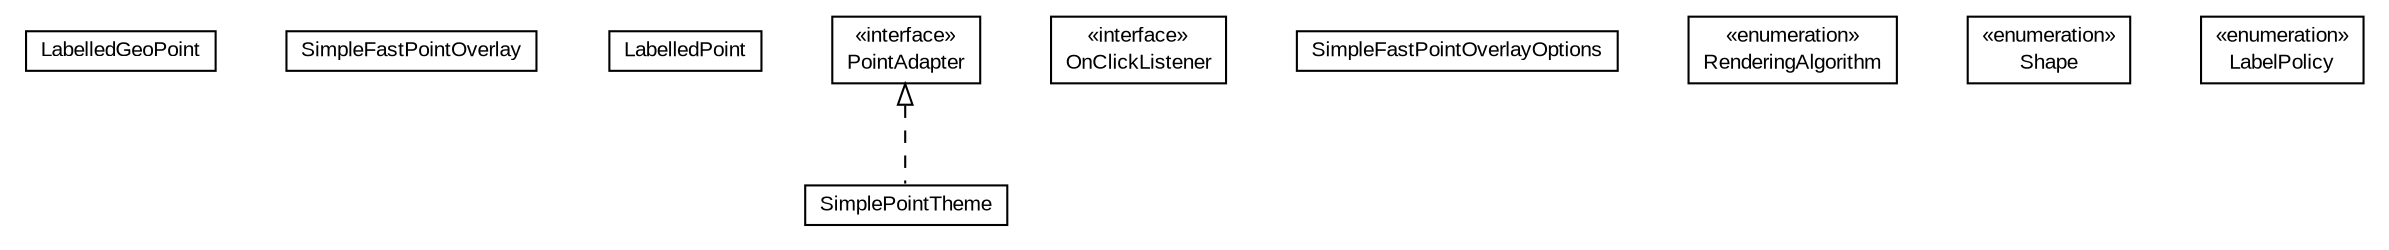 #!/usr/local/bin/dot
#
# Class diagram 
# Generated by UMLGraph version R5_6-24-gf6e263 (http://www.umlgraph.org/)
#

digraph G {
	edge [fontname="arial",fontsize=10,labelfontname="arial",labelfontsize=10];
	node [fontname="arial",fontsize=10,shape=plaintext];
	nodesep=0.25;
	ranksep=0.5;
	// org.osmdroid.views.overlay.simplefastpoint.LabelledGeoPoint
	c14802 [label=<<table title="org.osmdroid.views.overlay.simplefastpoint.LabelledGeoPoint" border="0" cellborder="1" cellspacing="0" cellpadding="2" port="p" href="./LabelledGeoPoint.html">
		<tr><td><table border="0" cellspacing="0" cellpadding="1">
<tr><td align="center" balign="center"> LabelledGeoPoint </td></tr>
		</table></td></tr>
		</table>>, URL="./LabelledGeoPoint.html", fontname="arial", fontcolor="black", fontsize=10.0];
	// org.osmdroid.views.overlay.simplefastpoint.SimpleFastPointOverlay
	c14803 [label=<<table title="org.osmdroid.views.overlay.simplefastpoint.SimpleFastPointOverlay" border="0" cellborder="1" cellspacing="0" cellpadding="2" port="p" href="./SimpleFastPointOverlay.html">
		<tr><td><table border="0" cellspacing="0" cellpadding="1">
<tr><td align="center" balign="center"> SimpleFastPointOverlay </td></tr>
		</table></td></tr>
		</table>>, URL="./SimpleFastPointOverlay.html", fontname="arial", fontcolor="black", fontsize=10.0];
	// org.osmdroid.views.overlay.simplefastpoint.SimpleFastPointOverlay.LabelledPoint
	c14804 [label=<<table title="org.osmdroid.views.overlay.simplefastpoint.SimpleFastPointOverlay.LabelledPoint" border="0" cellborder="1" cellspacing="0" cellpadding="2" port="p" href="./SimpleFastPointOverlay.LabelledPoint.html">
		<tr><td><table border="0" cellspacing="0" cellpadding="1">
<tr><td align="center" balign="center"> LabelledPoint </td></tr>
		</table></td></tr>
		</table>>, URL="./SimpleFastPointOverlay.LabelledPoint.html", fontname="arial", fontcolor="black", fontsize=10.0];
	// org.osmdroid.views.overlay.simplefastpoint.SimpleFastPointOverlay.PointAdapter
	c14805 [label=<<table title="org.osmdroid.views.overlay.simplefastpoint.SimpleFastPointOverlay.PointAdapter" border="0" cellborder="1" cellspacing="0" cellpadding="2" port="p" href="./SimpleFastPointOverlay.PointAdapter.html">
		<tr><td><table border="0" cellspacing="0" cellpadding="1">
<tr><td align="center" balign="center"> &#171;interface&#187; </td></tr>
<tr><td align="center" balign="center"> PointAdapter </td></tr>
		</table></td></tr>
		</table>>, URL="./SimpleFastPointOverlay.PointAdapter.html", fontname="arial", fontcolor="black", fontsize=10.0];
	// org.osmdroid.views.overlay.simplefastpoint.SimpleFastPointOverlay.OnClickListener
	c14806 [label=<<table title="org.osmdroid.views.overlay.simplefastpoint.SimpleFastPointOverlay.OnClickListener" border="0" cellborder="1" cellspacing="0" cellpadding="2" port="p" href="./SimpleFastPointOverlay.OnClickListener.html">
		<tr><td><table border="0" cellspacing="0" cellpadding="1">
<tr><td align="center" balign="center"> &#171;interface&#187; </td></tr>
<tr><td align="center" balign="center"> OnClickListener </td></tr>
		</table></td></tr>
		</table>>, URL="./SimpleFastPointOverlay.OnClickListener.html", fontname="arial", fontcolor="black", fontsize=10.0];
	// org.osmdroid.views.overlay.simplefastpoint.SimpleFastPointOverlayOptions
	c14807 [label=<<table title="org.osmdroid.views.overlay.simplefastpoint.SimpleFastPointOverlayOptions" border="0" cellborder="1" cellspacing="0" cellpadding="2" port="p" href="./SimpleFastPointOverlayOptions.html">
		<tr><td><table border="0" cellspacing="0" cellpadding="1">
<tr><td align="center" balign="center"> SimpleFastPointOverlayOptions </td></tr>
		</table></td></tr>
		</table>>, URL="./SimpleFastPointOverlayOptions.html", fontname="arial", fontcolor="black", fontsize=10.0];
	// org.osmdroid.views.overlay.simplefastpoint.SimpleFastPointOverlayOptions.RenderingAlgorithm
	c14808 [label=<<table title="org.osmdroid.views.overlay.simplefastpoint.SimpleFastPointOverlayOptions.RenderingAlgorithm" border="0" cellborder="1" cellspacing="0" cellpadding="2" port="p" href="./SimpleFastPointOverlayOptions.RenderingAlgorithm.html">
		<tr><td><table border="0" cellspacing="0" cellpadding="1">
<tr><td align="center" balign="center"> &#171;enumeration&#187; </td></tr>
<tr><td align="center" balign="center"> RenderingAlgorithm </td></tr>
		</table></td></tr>
		</table>>, URL="./SimpleFastPointOverlayOptions.RenderingAlgorithm.html", fontname="arial", fontcolor="black", fontsize=10.0];
	// org.osmdroid.views.overlay.simplefastpoint.SimpleFastPointOverlayOptions.Shape
	c14809 [label=<<table title="org.osmdroid.views.overlay.simplefastpoint.SimpleFastPointOverlayOptions.Shape" border="0" cellborder="1" cellspacing="0" cellpadding="2" port="p" href="./SimpleFastPointOverlayOptions.Shape.html">
		<tr><td><table border="0" cellspacing="0" cellpadding="1">
<tr><td align="center" balign="center"> &#171;enumeration&#187; </td></tr>
<tr><td align="center" balign="center"> Shape </td></tr>
		</table></td></tr>
		</table>>, URL="./SimpleFastPointOverlayOptions.Shape.html", fontname="arial", fontcolor="black", fontsize=10.0];
	// org.osmdroid.views.overlay.simplefastpoint.SimpleFastPointOverlayOptions.LabelPolicy
	c14810 [label=<<table title="org.osmdroid.views.overlay.simplefastpoint.SimpleFastPointOverlayOptions.LabelPolicy" border="0" cellborder="1" cellspacing="0" cellpadding="2" port="p" href="./SimpleFastPointOverlayOptions.LabelPolicy.html">
		<tr><td><table border="0" cellspacing="0" cellpadding="1">
<tr><td align="center" balign="center"> &#171;enumeration&#187; </td></tr>
<tr><td align="center" balign="center"> LabelPolicy </td></tr>
		</table></td></tr>
		</table>>, URL="./SimpleFastPointOverlayOptions.LabelPolicy.html", fontname="arial", fontcolor="black", fontsize=10.0];
	// org.osmdroid.views.overlay.simplefastpoint.SimplePointTheme
	c14811 [label=<<table title="org.osmdroid.views.overlay.simplefastpoint.SimplePointTheme" border="0" cellborder="1" cellspacing="0" cellpadding="2" port="p" href="./SimplePointTheme.html">
		<tr><td><table border="0" cellspacing="0" cellpadding="1">
<tr><td align="center" balign="center"> SimplePointTheme </td></tr>
		</table></td></tr>
		</table>>, URL="./SimplePointTheme.html", fontname="arial", fontcolor="black", fontsize=10.0];
	//org.osmdroid.views.overlay.simplefastpoint.SimplePointTheme implements org.osmdroid.views.overlay.simplefastpoint.SimpleFastPointOverlay.PointAdapter
	c14805:p -> c14811:p [dir=back,arrowtail=empty,style=dashed];
}

